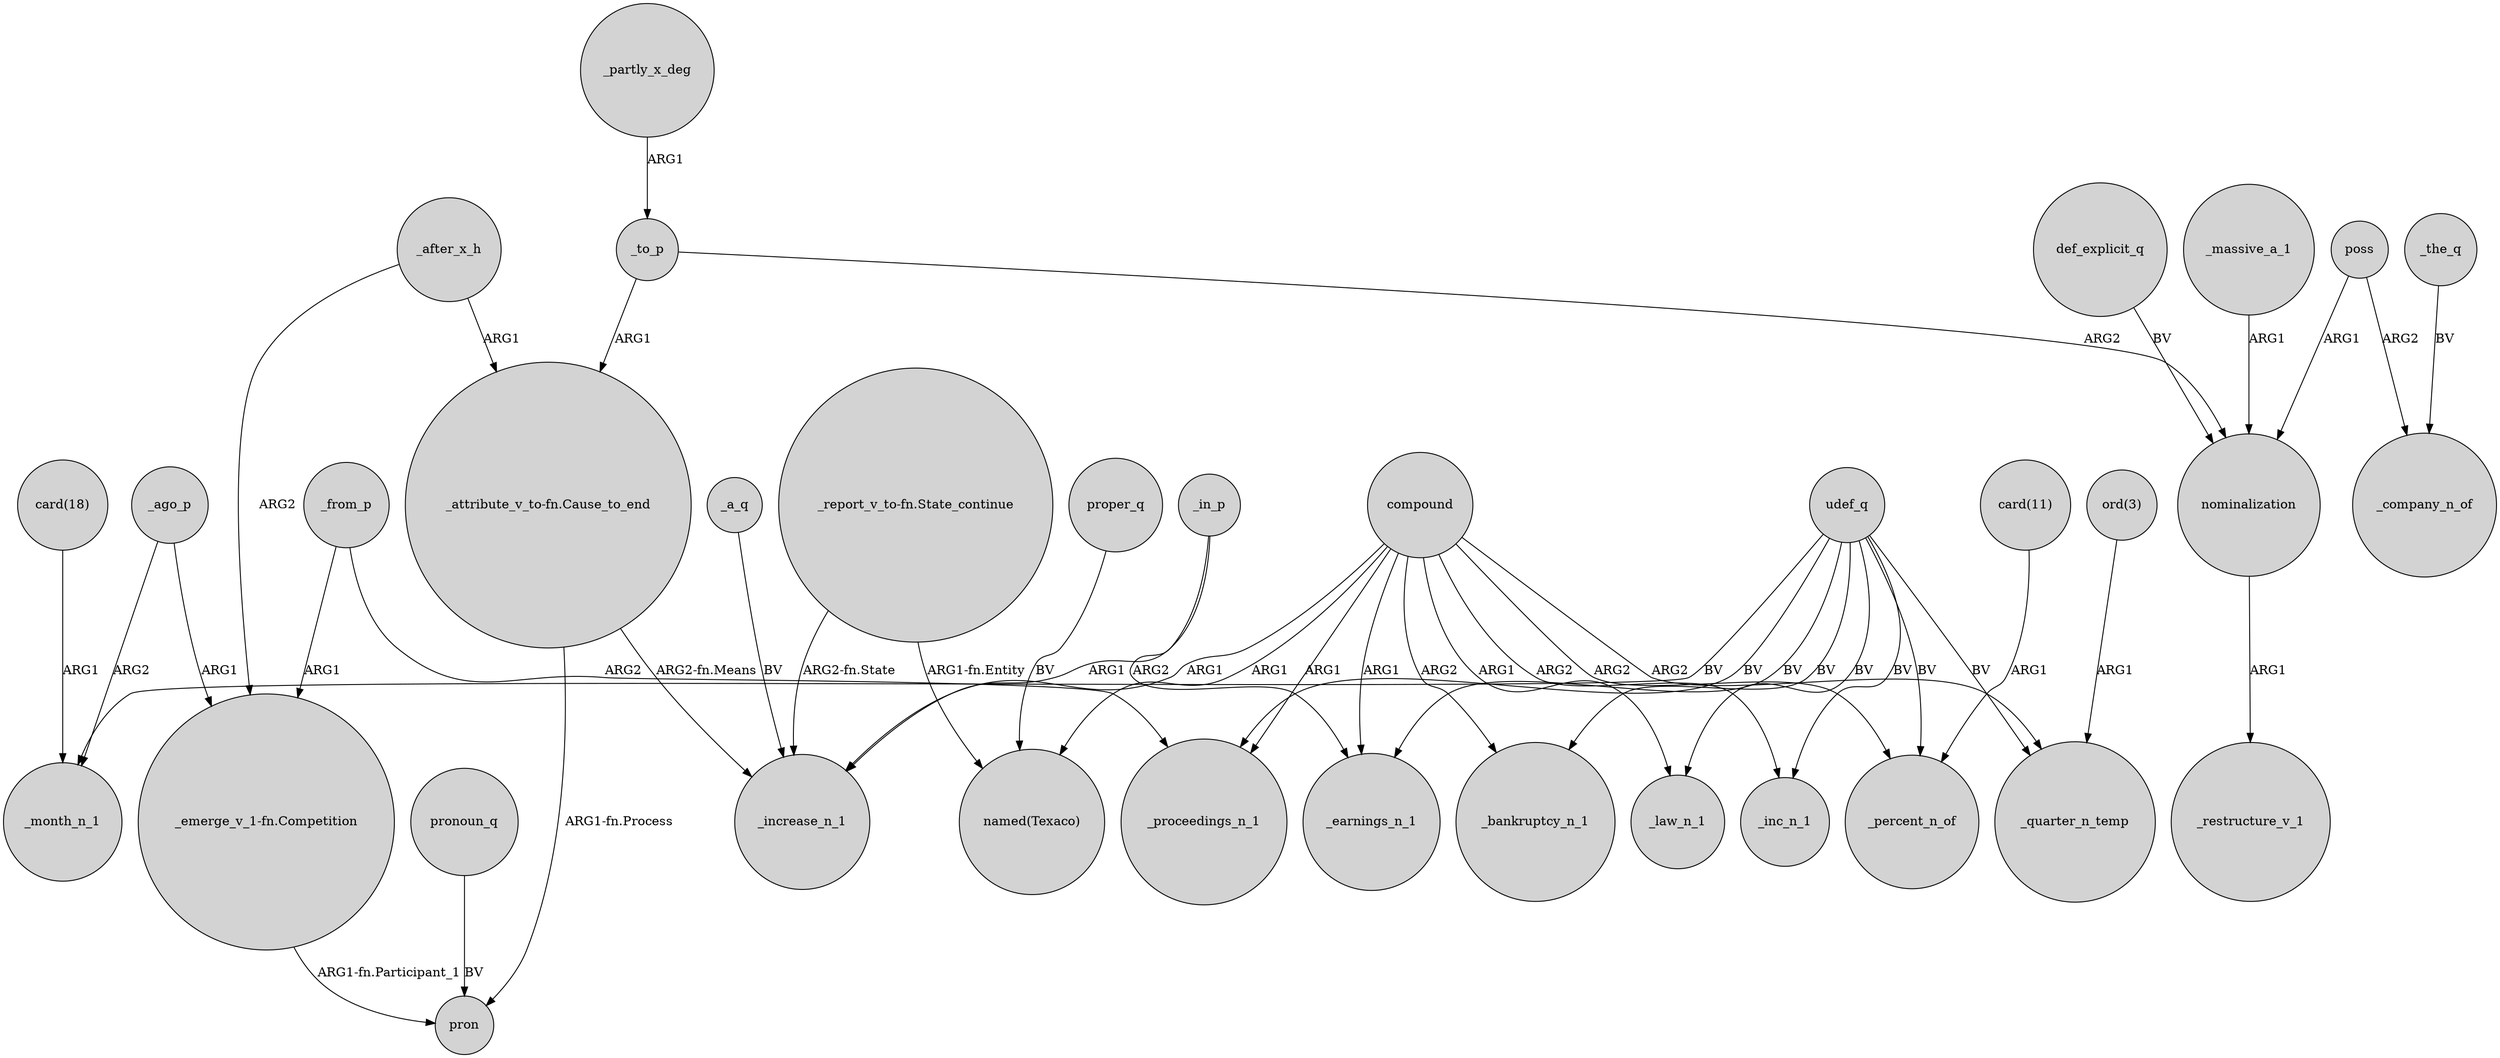 digraph {
	node [shape=circle style=filled]
	udef_q -> _month_n_1 [label=BV]
	compound -> _proceedings_n_1 [label=ARG1]
	compound -> _increase_n_1 [label=ARG1]
	"ord(3)" -> _quarter_n_temp [label=ARG1]
	_after_x_h -> "_attribute_v_to-fn.Cause_to_end" [label=ARG1]
	"_report_v_to-fn.State_continue" -> _increase_n_1 [label="ARG2-fn.State"]
	compound -> _bankruptcy_n_1 [label=ARG2]
	proper_q -> "named(Texaco)" [label=BV]
	poss -> nominalization [label=ARG1]
	_to_p -> "_attribute_v_to-fn.Cause_to_end" [label=ARG1]
	_to_p -> nominalization [label=ARG2]
	_in_p -> _earnings_n_1 [label=ARG2]
	pronoun_q -> pron [label=BV]
	udef_q -> _inc_n_1 [label=BV]
	poss -> _company_n_of [label=ARG2]
	compound -> _inc_n_1 [label=ARG2]
	nominalization -> _restructure_v_1 [label=ARG1]
	compound -> _quarter_n_temp [label=ARG2]
	udef_q -> _earnings_n_1 [label=BV]
	udef_q -> _percent_n_of [label=BV]
	_ago_p -> "_emerge_v_1-fn.Competition" [label=ARG1]
	"_attribute_v_to-fn.Cause_to_end" -> pron [label="ARG1-fn.Process"]
	compound -> _percent_n_of [label=ARG2]
	"card(11)" -> _percent_n_of [label=ARG1]
	"_emerge_v_1-fn.Competition" -> pron [label="ARG1-fn.Participant_1"]
	def_explicit_q -> nominalization [label=BV]
	udef_q -> _proceedings_n_1 [label=BV]
	_after_x_h -> "_emerge_v_1-fn.Competition" [label=ARG2]
	"_attribute_v_to-fn.Cause_to_end" -> _increase_n_1 [label="ARG2-fn.Means"]
	_ago_p -> _month_n_1 [label=ARG2]
	udef_q -> _quarter_n_temp [label=BV]
	_a_q -> _increase_n_1 [label=BV]
	_massive_a_1 -> nominalization [label=ARG1]
	_from_p -> "_emerge_v_1-fn.Competition" [label=ARG1]
	compound -> _law_n_1 [label=ARG1]
	udef_q -> _bankruptcy_n_1 [label=BV]
	compound -> _earnings_n_1 [label=ARG1]
	compound -> "named(Texaco)" [label=ARG1]
	udef_q -> _law_n_1 [label=BV]
	_from_p -> _proceedings_n_1 [label=ARG2]
	"card(18)" -> _month_n_1 [label=ARG1]
	_in_p -> _increase_n_1 [label=ARG1]
	_the_q -> _company_n_of [label=BV]
	"_report_v_to-fn.State_continue" -> "named(Texaco)" [label="ARG1-fn.Entity"]
	_partly_x_deg -> _to_p [label=ARG1]
}
